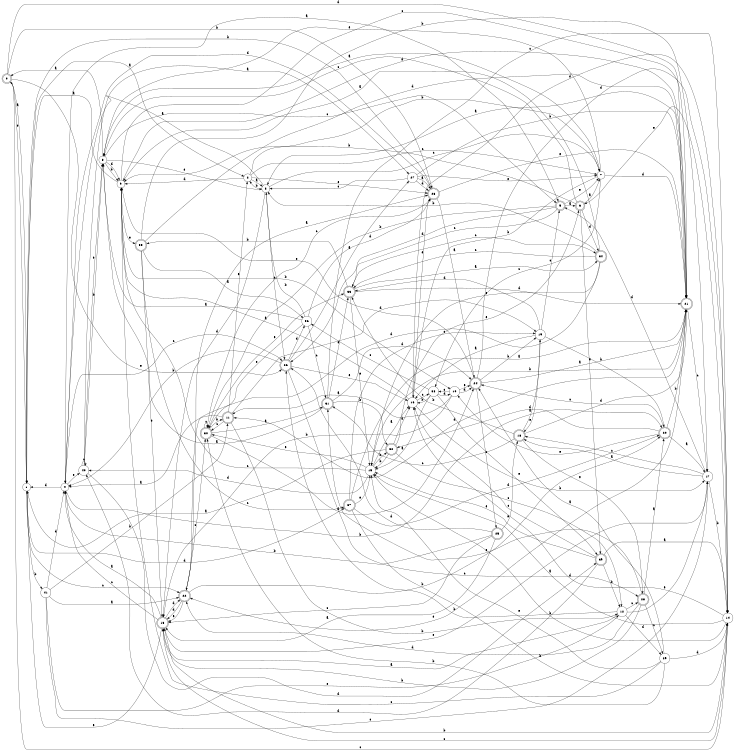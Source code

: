 digraph n34_9 {
__start0 [label="" shape="none"];

rankdir=LR;
size="8,5";

s0 [style="rounded,filled", color="black", fillcolor="white" shape="doublecircle", label="0"];
s1 [style="filled", color="black", fillcolor="white" shape="circle", label="1"];
s2 [style="filled", color="black", fillcolor="white" shape="circle", label="2"];
s3 [style="filled", color="black", fillcolor="white" shape="circle", label="3"];
s4 [style="filled", color="black", fillcolor="white" shape="circle", label="4"];
s5 [style="rounded,filled", color="black", fillcolor="white" shape="doublecircle", label="5"];
s6 [style="rounded,filled", color="black", fillcolor="white" shape="doublecircle", label="6"];
s7 [style="filled", color="black", fillcolor="white" shape="circle", label="7"];
s8 [style="filled", color="black", fillcolor="white" shape="circle", label="8"];
s9 [style="filled", color="black", fillcolor="white" shape="circle", label="9"];
s10 [style="filled", color="black", fillcolor="white" shape="circle", label="10"];
s11 [style="rounded,filled", color="black", fillcolor="white" shape="doublecircle", label="11"];
s12 [style="filled", color="black", fillcolor="white" shape="circle", label="12"];
s13 [style="rounded,filled", color="black", fillcolor="white" shape="doublecircle", label="13"];
s14 [style="filled", color="black", fillcolor="white" shape="circle", label="14"];
s15 [style="filled", color="black", fillcolor="white" shape="circle", label="15"];
s16 [style="filled", color="black", fillcolor="white" shape="circle", label="16"];
s17 [style="filled", color="black", fillcolor="white" shape="circle", label="17"];
s18 [style="rounded,filled", color="black", fillcolor="white" shape="doublecircle", label="18"];
s19 [style="filled", color="black", fillcolor="white" shape="circle", label="19"];
s20 [style="rounded,filled", color="black", fillcolor="white" shape="doublecircle", label="20"];
s21 [style="rounded,filled", color="black", fillcolor="white" shape="doublecircle", label="21"];
s22 [style="rounded,filled", color="black", fillcolor="white" shape="doublecircle", label="22"];
s23 [style="rounded,filled", color="black", fillcolor="white" shape="doublecircle", label="23"];
s24 [style="rounded,filled", color="black", fillcolor="white" shape="doublecircle", label="24"];
s25 [style="rounded,filled", color="black", fillcolor="white" shape="doublecircle", label="25"];
s26 [style="rounded,filled", color="black", fillcolor="white" shape="doublecircle", label="26"];
s27 [style="filled", color="black", fillcolor="white" shape="circle", label="27"];
s28 [style="rounded,filled", color="black", fillcolor="white" shape="doublecircle", label="28"];
s29 [style="filled", color="black", fillcolor="white" shape="circle", label="29"];
s30 [style="rounded,filled", color="black", fillcolor="white" shape="doublecircle", label="30"];
s31 [style="rounded,filled", color="black", fillcolor="white" shape="doublecircle", label="31"];
s32 [style="rounded,filled", color="black", fillcolor="white" shape="doublecircle", label="32"];
s33 [style="rounded,filled", color="black", fillcolor="white" shape="doublecircle", label="33"];
s34 [style="rounded,filled", color="black", fillcolor="white" shape="doublecircle", label="34"];
s35 [style="rounded,filled", color="black", fillcolor="white" shape="doublecircle", label="35"];
s36 [style="filled", color="black", fillcolor="white" shape="circle", label="36"];
s37 [style="rounded,filled", color="black", fillcolor="white" shape="doublecircle", label="37"];
s38 [style="filled", color="black", fillcolor="white" shape="circle", label="38"];
s39 [style="rounded,filled", color="black", fillcolor="white" shape="doublecircle", label="39"];
s40 [style="filled", color="black", fillcolor="white" shape="circle", label="40"];
s41 [style="filled", color="black", fillcolor="white" shape="circle", label="41"];
s0 -> s1 [label="a"];
s0 -> s23 [label="b"];
s0 -> s14 [label="c"];
s0 -> s21 [label="d"];
s0 -> s26 [label="e"];
s1 -> s2 [label="a"];
s1 -> s41 [label="b"];
s1 -> s22 [label="c"];
s1 -> s37 [label="d"];
s1 -> s0 [label="e"];
s2 -> s3 [label="a"];
s2 -> s7 [label="b"];
s2 -> s7 [label="c"];
s2 -> s9 [label="d"];
s2 -> s23 [label="e"];
s3 -> s4 [label="a"];
s3 -> s2 [label="b"];
s3 -> s7 [label="c"];
s3 -> s13 [label="d"];
s3 -> s26 [label="e"];
s4 -> s5 [label="a"];
s4 -> s20 [label="b"];
s4 -> s26 [label="c"];
s4 -> s1 [label="d"];
s4 -> s40 [label="e"];
s5 -> s6 [label="a"];
s5 -> s30 [label="b"];
s5 -> s33 [label="c"];
s5 -> s26 [label="d"];
s5 -> s7 [label="e"];
s6 -> s7 [label="a"];
s6 -> s9 [label="b"];
s6 -> s8 [label="c"];
s6 -> s34 [label="d"];
s6 -> s39 [label="e"];
s7 -> s8 [label="a"];
s7 -> s16 [label="b"];
s7 -> s38 [label="c"];
s7 -> s21 [label="d"];
s7 -> s8 [label="e"];
s8 -> s0 [label="a"];
s8 -> s9 [label="b"];
s8 -> s5 [label="c"];
s8 -> s9 [label="d"];
s8 -> s3 [label="e"];
s9 -> s1 [label="a"];
s9 -> s10 [label="b"];
s9 -> s21 [label="c"];
s9 -> s21 [label="d"];
s9 -> s35 [label="e"];
s10 -> s11 [label="a"];
s10 -> s13 [label="b"];
s10 -> s38 [label="c"];
s10 -> s24 [label="d"];
s10 -> s24 [label="e"];
s11 -> s4 [label="a"];
s11 -> s12 [label="b"];
s11 -> s30 [label="c"];
s11 -> s19 [label="d"];
s11 -> s2 [label="e"];
s12 -> s13 [label="a"];
s12 -> s26 [label="b"];
s12 -> s28 [label="c"];
s12 -> s29 [label="d"];
s12 -> s17 [label="e"];
s13 -> s4 [label="a"];
s13 -> s14 [label="b"];
s13 -> s4 [label="c"];
s13 -> s22 [label="d"];
s13 -> s1 [label="e"];
s14 -> s15 [label="a"];
s14 -> s15 [label="b"];
s14 -> s13 [label="c"];
s14 -> s16 [label="d"];
s14 -> s6 [label="e"];
s15 -> s16 [label="a"];
s15 -> s32 [label="b"];
s15 -> s9 [label="c"];
s15 -> s40 [label="d"];
s15 -> s30 [label="e"];
s16 -> s9 [label="a"];
s16 -> s17 [label="b"];
s16 -> s38 [label="c"];
s16 -> s14 [label="d"];
s16 -> s23 [label="e"];
s17 -> s18 [label="a"];
s17 -> s14 [label="b"];
s17 -> s18 [label="c"];
s17 -> s5 [label="d"];
s17 -> s13 [label="e"];
s18 -> s19 [label="a"];
s18 -> s33 [label="b"];
s18 -> s31 [label="c"];
s18 -> s21 [label="d"];
s18 -> s28 [label="e"];
s19 -> s16 [label="a"];
s19 -> s20 [label="b"];
s19 -> s5 [label="c"];
s19 -> s33 [label="d"];
s19 -> s18 [label="e"];
s20 -> s17 [label="a"];
s20 -> s21 [label="b"];
s20 -> s24 [label="c"];
s20 -> s32 [label="d"];
s20 -> s10 [label="e"];
s21 -> s3 [label="a"];
s21 -> s15 [label="b"];
s21 -> s17 [label="c"];
s21 -> s11 [label="d"];
s21 -> s22 [label="e"];
s22 -> s23 [label="a"];
s22 -> s20 [label="b"];
s22 -> s30 [label="c"];
s22 -> s13 [label="d"];
s22 -> s13 [label="e"];
s23 -> s24 [label="a"];
s23 -> s1 [label="b"];
s23 -> s30 [label="c"];
s23 -> s4 [label="d"];
s23 -> s21 [label="e"];
s24 -> s21 [label="a"];
s24 -> s19 [label="b"];
s24 -> s25 [label="c"];
s24 -> s14 [label="d"];
s24 -> s9 [label="e"];
s25 -> s13 [label="a"];
s25 -> s4 [label="b"];
s25 -> s13 [label="c"];
s25 -> s26 [label="d"];
s25 -> s18 [label="e"];
s26 -> s27 [label="a"];
s26 -> s4 [label="b"];
s26 -> s28 [label="c"];
s26 -> s36 [label="d"];
s26 -> s16 [label="e"];
s27 -> s23 [label="a"];
s27 -> s21 [label="b"];
s27 -> s3 [label="c"];
s27 -> s23 [label="d"];
s27 -> s7 [label="e"];
s28 -> s20 [label="a"];
s28 -> s13 [label="b"];
s28 -> s29 [label="c"];
s28 -> s22 [label="d"];
s28 -> s31 [label="e"];
s29 -> s24 [label="a"];
s29 -> s30 [label="b"];
s29 -> s9 [label="c"];
s29 -> s14 [label="d"];
s29 -> s15 [label="e"];
s30 -> s31 [label="a"];
s30 -> s11 [label="b"];
s30 -> s30 [label="c"];
s30 -> s24 [label="d"];
s30 -> s33 [label="e"];
s31 -> s8 [label="a"];
s31 -> s32 [label="b"];
s31 -> s14 [label="c"];
s31 -> s24 [label="d"];
s31 -> s33 [label="e"];
s32 -> s1 [label="a"];
s32 -> s15 [label="b"];
s32 -> s12 [label="c"];
s32 -> s16 [label="d"];
s32 -> s6 [label="e"];
s33 -> s34 [label="a"];
s33 -> s35 [label="b"];
s33 -> s34 [label="c"];
s33 -> s21 [label="d"];
s33 -> s15 [label="e"];
s34 -> s9 [label="a"];
s34 -> s3 [label="b"];
s34 -> s33 [label="c"];
s34 -> s22 [label="d"];
s34 -> s15 [label="e"];
s35 -> s36 [label="a"];
s35 -> s17 [label="b"];
s35 -> s37 [label="c"];
s35 -> s21 [label="d"];
s35 -> s13 [label="e"];
s36 -> s8 [label="a"];
s36 -> s3 [label="b"];
s36 -> s31 [label="c"];
s36 -> s23 [label="d"];
s36 -> s30 [label="e"];
s37 -> s21 [label="a"];
s37 -> s14 [label="b"];
s37 -> s19 [label="c"];
s37 -> s20 [label="d"];
s37 -> s15 [label="e"];
s38 -> s15 [label="a"];
s38 -> s16 [label="b"];
s38 -> s36 [label="c"];
s38 -> s10 [label="d"];
s38 -> s39 [label="e"];
s39 -> s14 [label="a"];
s39 -> s12 [label="b"];
s39 -> s16 [label="c"];
s39 -> s40 [label="d"];
s39 -> s15 [label="e"];
s40 -> s27 [label="a"];
s40 -> s8 [label="b"];
s40 -> s40 [label="c"];
s40 -> s39 [label="d"];
s40 -> s8 [label="e"];
s41 -> s22 [label="a"];
s41 -> s11 [label="b"];
s41 -> s17 [label="c"];
s41 -> s4 [label="d"];
s41 -> s12 [label="e"];

}